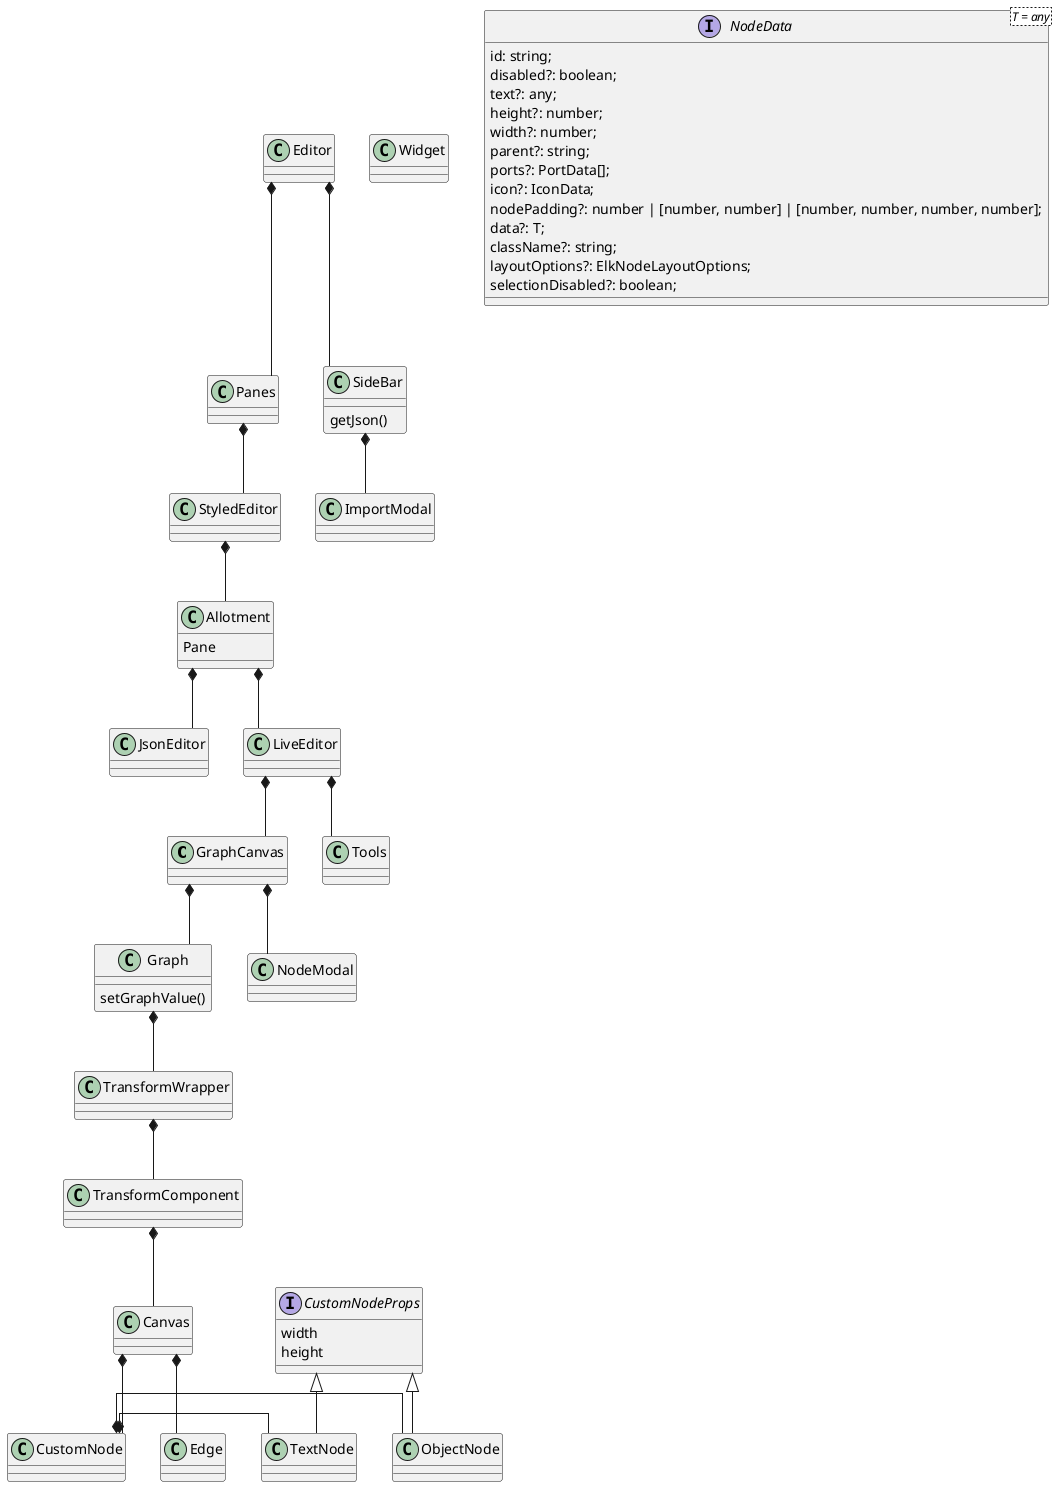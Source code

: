 @startuml
skinparam linetype ortho
top to bottom direction

class GraphCanvas{

}

class Editor
class Panes
class SideBar{
    getJson()
}

class StyledEditor
class Allotment{
    Pane
}
class JsonEditor
class LiveEditor
class Graph{
    setGraphValue()
}
class NodeModal
class TransformWrapper
class TransformComponent
class Canvas
class Edge

class CustomNode
interface CustomNodeProps{
    width
    height
}
class TextNode extends CustomNodeProps
class ObjectNode extends CustomNodeProps
class Widget

interface NodeData<T = any> {
  id: string;
  disabled?: boolean;
  text?: any;
  height?: number;
  width?: number;
  parent?: string;
  ports?: PortData[];
  icon?: IconData;
  nodePadding?: number | [number, number] | [number, number, number, number];
  data?: T;
  className?: string;
  layoutOptions?: ElkNodeLayoutOptions;
  selectionDisabled?: boolean;
}

Editor *-- SideBar
Editor *-- Panes
SideBar *-- ImportModal
Panes *-- StyledEditor
StyledEditor *-- Allotment
Allotment *-- JsonEditor
Allotment *-- LiveEditor
LiveEditor *-- Tools
LiveEditor *-- GraphCanvas
GraphCanvas *-- Graph
GraphCanvas *-- NodeModal
Graph *-- TransformWrapper
TransformWrapper *-- TransformComponent
TransformComponent *-- Canvas
Canvas *-- Edge
Canvas *-- CustomNode

CustomNode *- ObjectNode
CustomNode *- TextNode

@enduml